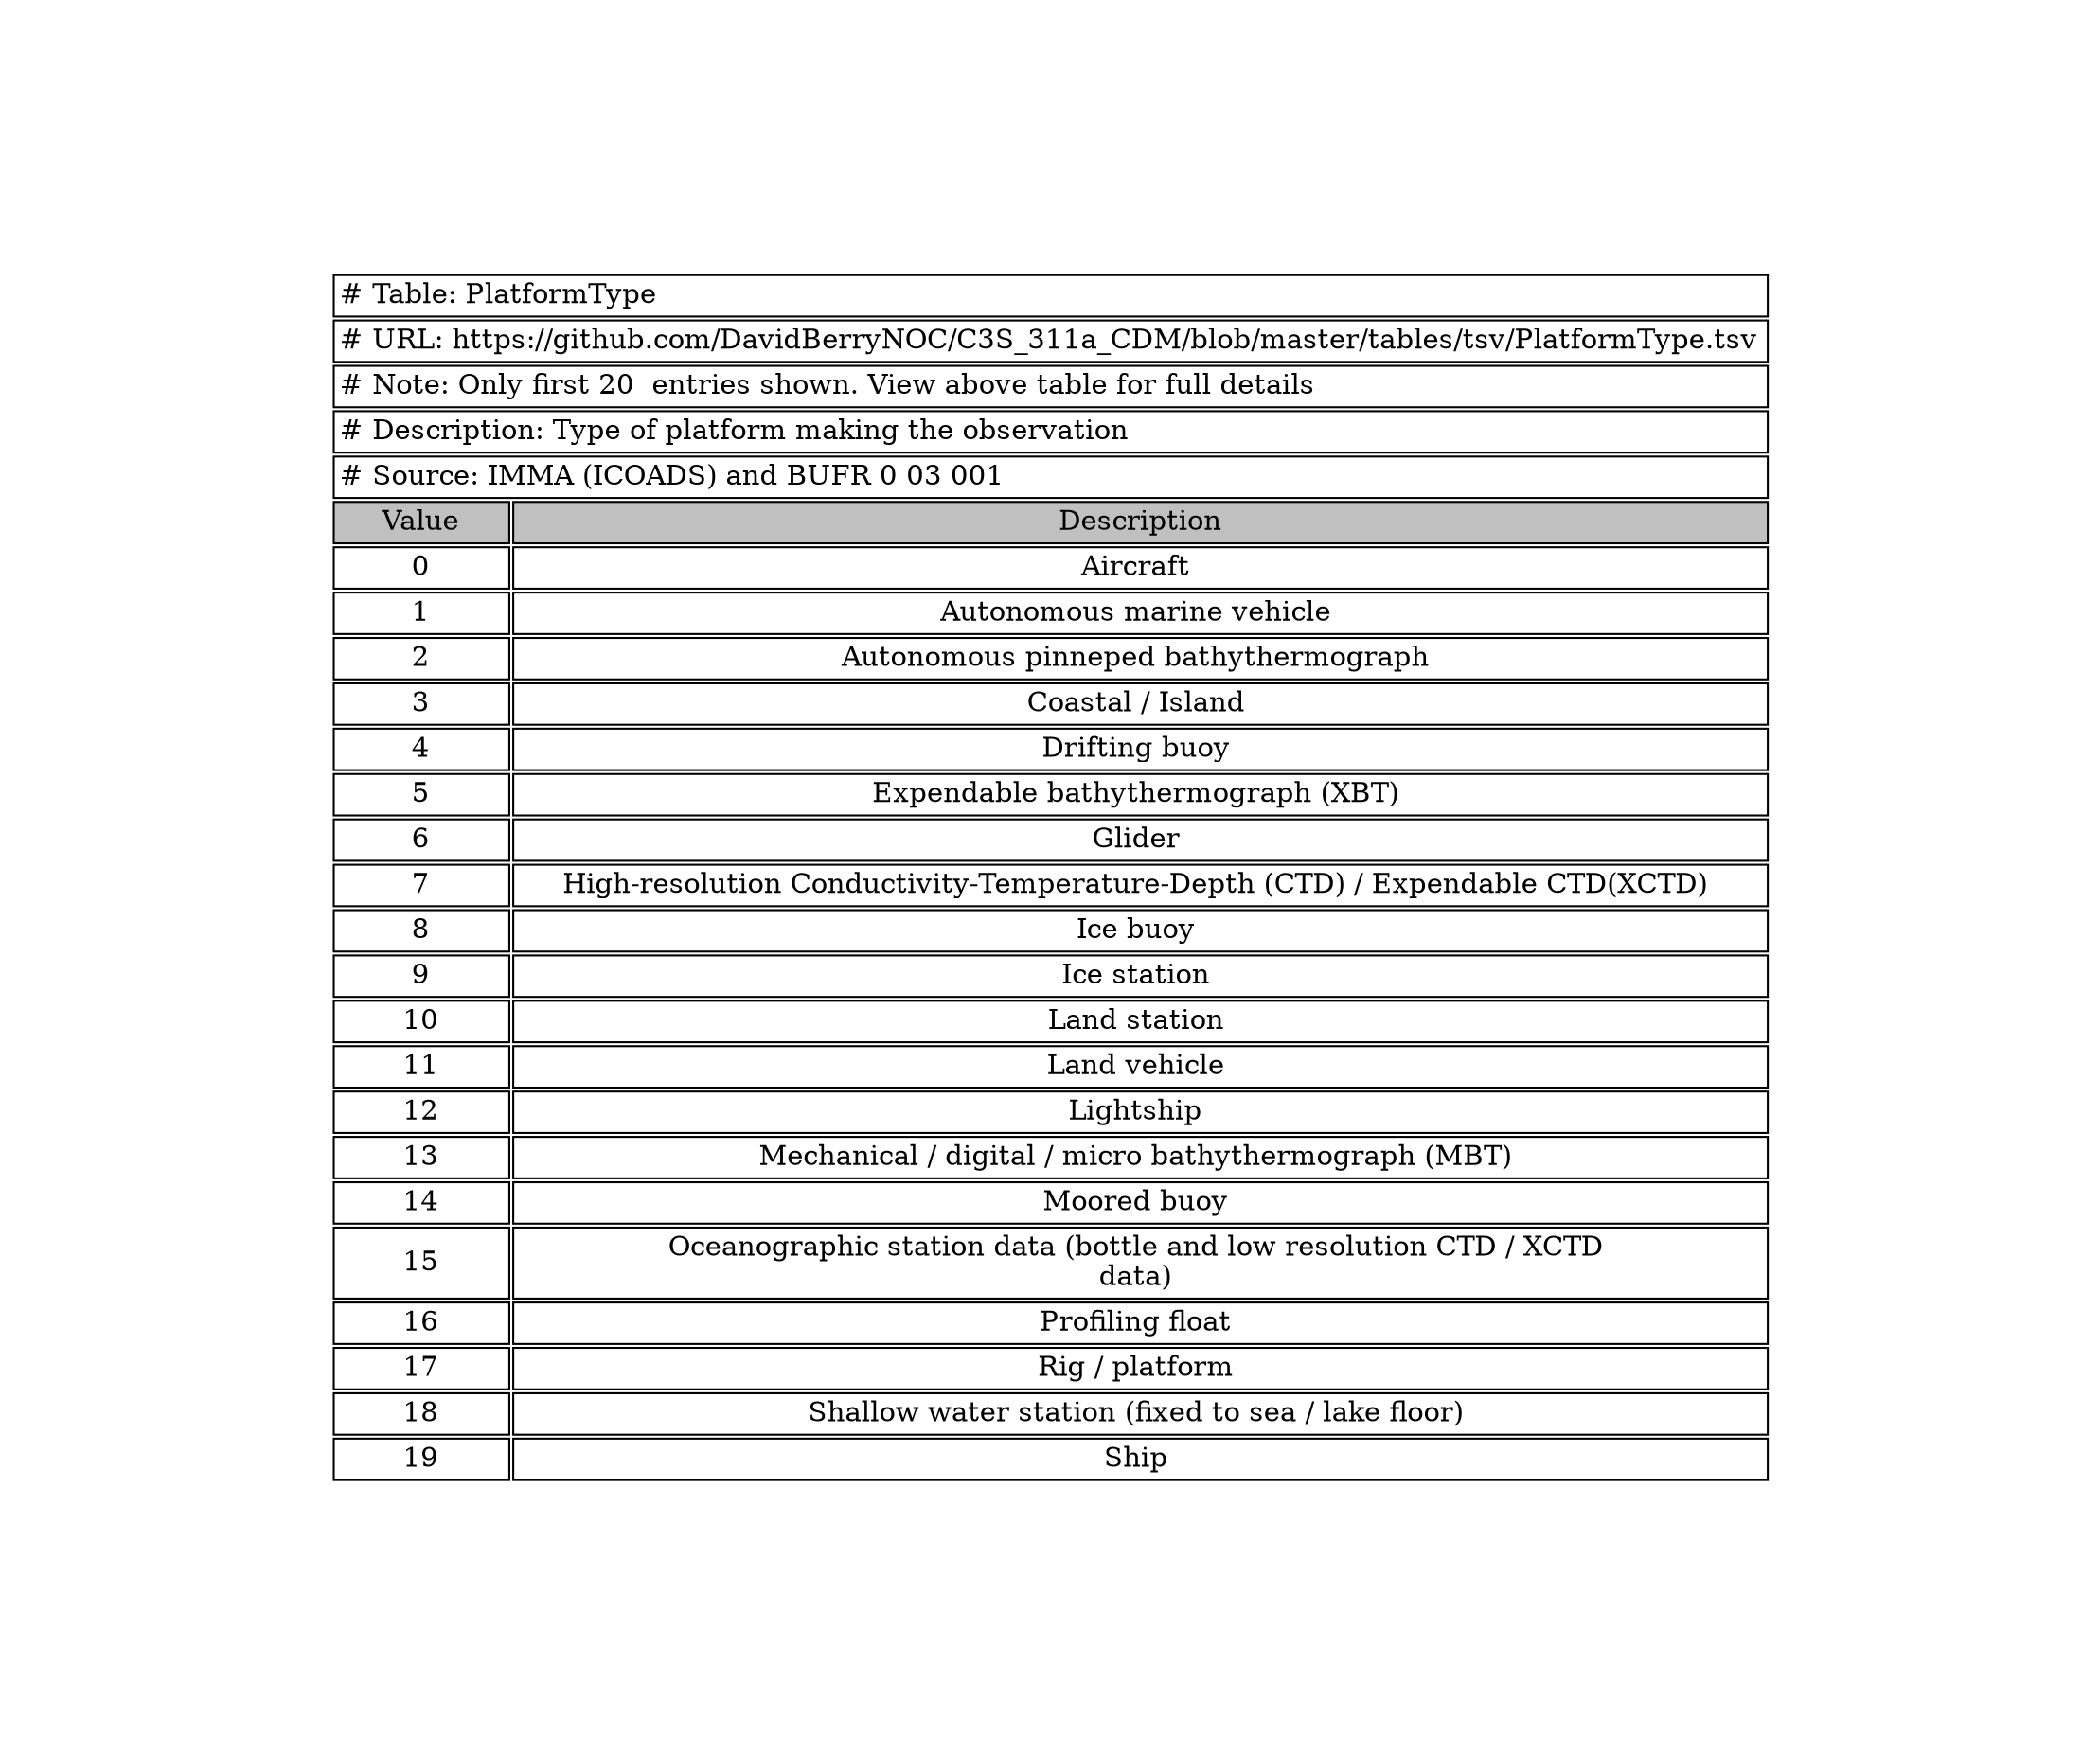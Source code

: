 digraph PlatformType {
node [color=white]
PlatformType [label=<<TABLE BORDER="0" CELLBORDER="1" CELLSPACING="2" COLOR="BLACK">
<TR><TD COLSPAN="2" ALIGN="left" PORT="head"># Table: PlatformType</TD></TR>
<TR><TD COLSPAN="2" ALIGN="left"># URL: https://github.com/DavidBerryNOC/C3S_311a_CDM/blob/master/tables/tsv/PlatformType.tsv</TD></TR>
<TR><TD COLSPAN="2" ALIGN="left"># Note: Only first 20  entries shown. View above table for full details</TD></TR>
<TR><TD ALIGN="left" COLSPAN="2"># Description: Type of platform making the observation</TD></TR>
<TR><TD ALIGN="left" COLSPAN="2"># Source: IMMA (ICOADS) and BUFR 0 03 001</TD></TR>
<TR><TD BGCOLOR="GRAY">Value</TD><TD BGCOLOR="GRAY">Description</TD></TR>
<TR><TD>0</TD><TD>Aircraft </TD></TR>
<TR><TD>1</TD><TD>Autonomous marine vehicle </TD></TR>
<TR><TD>2</TD><TD>Autonomous pinneped bathythermograph </TD></TR>
<TR><TD>3</TD><TD>Coastal / Island </TD></TR>
<TR><TD>4</TD><TD>Drifting buoy </TD></TR>
<TR><TD>5</TD><TD>Expendable bathythermograph (XBT) </TD></TR>
<TR><TD>6</TD><TD>Glider </TD></TR>
<TR><TD>7</TD><TD>High-resolution Conductivity-Temperature-Depth (CTD) / Expendable CTD(XCTD) </TD></TR>
<TR><TD>8</TD><TD>Ice buoy </TD></TR>
<TR><TD>9</TD><TD>Ice station </TD></TR>
<TR><TD>10</TD><TD>Land station </TD></TR>
<TR><TD>11</TD><TD>Land vehicle </TD></TR>
<TR><TD>12</TD><TD>Lightship </TD></TR>
<TR><TD>13</TD><TD>Mechanical / digital / micro bathythermograph (MBT) </TD></TR>
<TR><TD>14</TD><TD>Moored buoy </TD></TR>
<TR><TD>15</TD><TD>Oceanographic station data (bottle and low resolution CTD / XCTD <BR/>data) </TD></TR>
<TR><TD>16</TD><TD>Profiling float </TD></TR>
<TR><TD>17</TD><TD>Rig / platform </TD></TR>
<TR><TD>18</TD><TD>Shallow water station (fixed to sea / lake floor) </TD></TR>
<TR><TD>19</TD><TD>Ship </TD></TR>
</TABLE>>];
}
